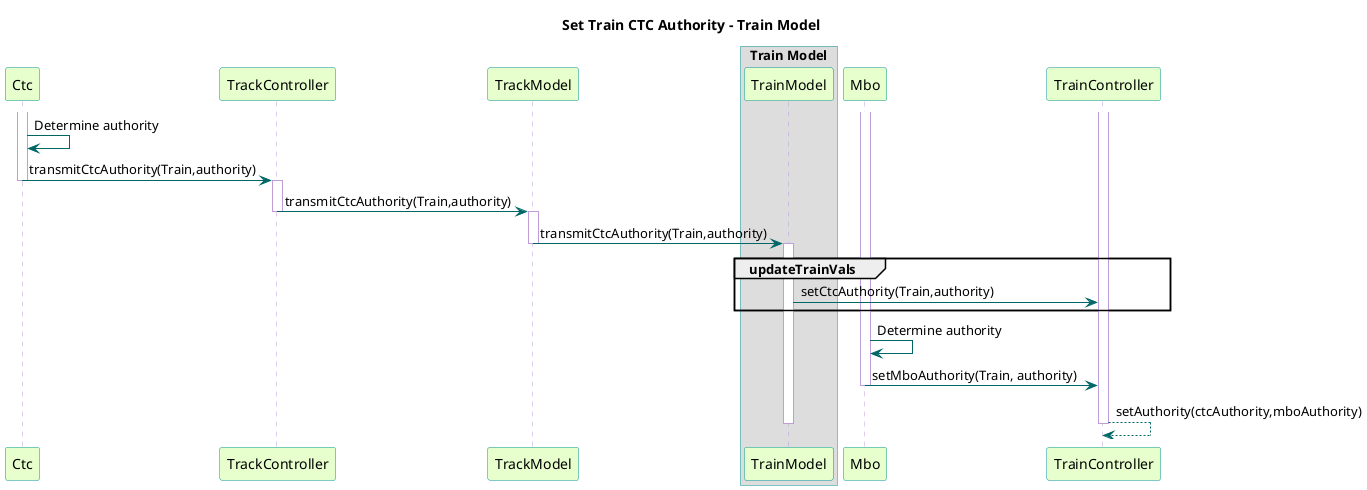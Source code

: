 @startuml

title Set Train CTC Authority - Train Model

skinparam sequence {
  BackgroundColor transparent
  ParticipantBackgroundColor #e6ffcc
  ParticipantBorderColor 	#049595
  PackageBorderCOlor  #049595
  BoxBorderColor  #049595
  ArrowColor #006666
  LifeLineBorderColor #c09cd9
}

participant Ctc
participant TrackController
participant TrackModel
box "Train Model"
participant TrainModel
end box
participant Mbo

activate Ctc
Ctc -> Ctc : Determine authority
Ctc -> TrackController : transmitCtcAuthority(Train,authority)
deactivate Ctc

activate TrackController
TrackController -> TrackModel : transmitCtcAuthority(Train,authority)
deactivate TrackController

activate TrackModel
TrackModel -> TrainModel : transmitCtcAuthority(Train,authority)
deactivate TrackModel

activate TrainModel
group updateTrainVals
TrainModel -> TrainController : setCtcAuthority(Train,authority)
end
activate TrainController

activate Mbo
Mbo -> Mbo : Determine authority
Mbo -> TrainController : setMboAuthority(Train, authority)
deactivate Mbo

TrainController --> TrainController : setAuthority(ctcAuthority,mboAuthority)
deactivate TrainController

deactivate TrainModel

@enduml

